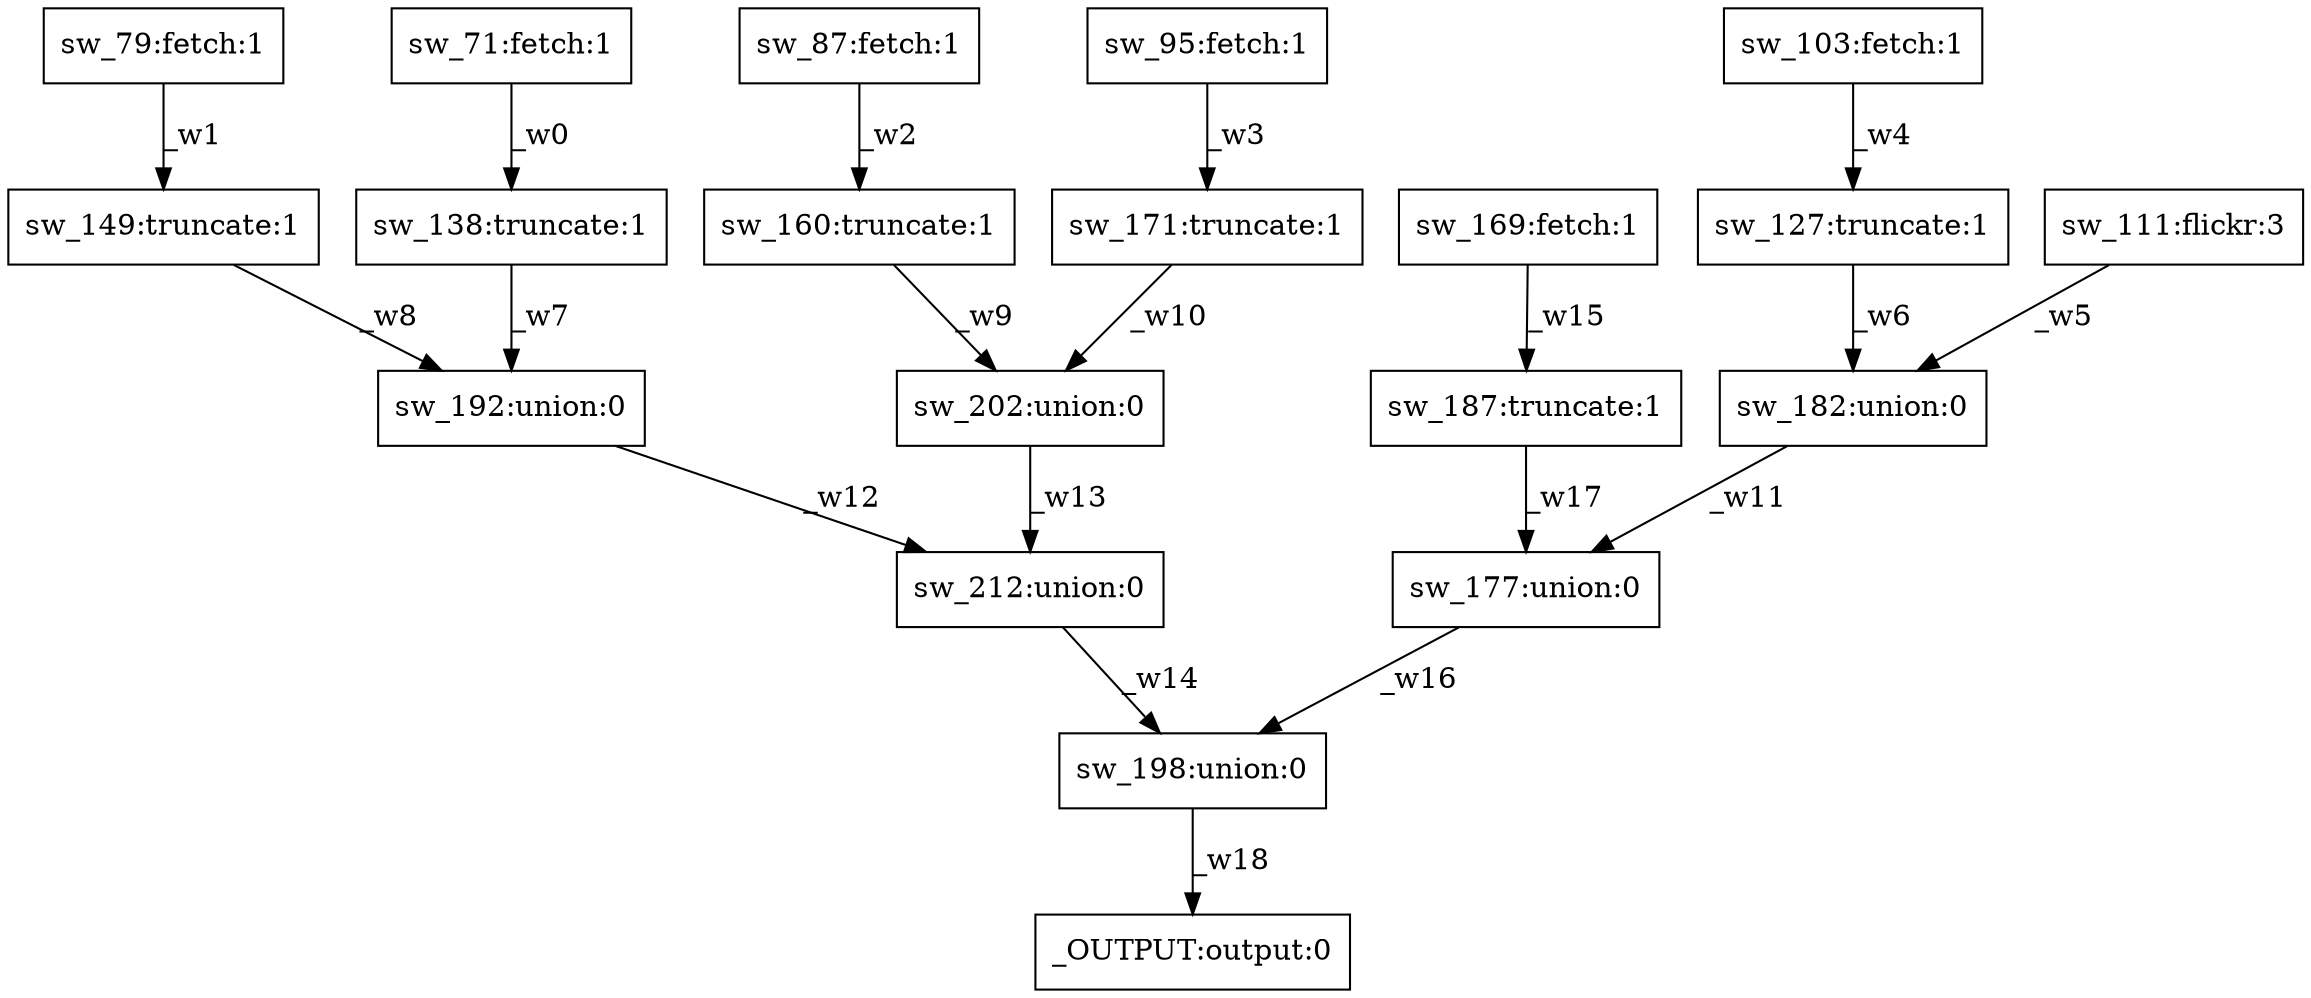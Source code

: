 digraph test1 { node [shape=box] "_OUTPUT" [label="_OUTPUT:output:0"];"sw_192" [label="sw_192:union:0"];"sw_187" [label="sw_187:truncate:1"];"sw_87" [label="sw_87:fetch:1"];"sw_103" [label="sw_103:fetch:1"];"sw_95" [label="sw_95:fetch:1"];"sw_149" [label="sw_149:truncate:1"];"sw_198" [label="sw_198:union:0"];"sw_79" [label="sw_79:fetch:1"];"sw_138" [label="sw_138:truncate:1"];"sw_71" [label="sw_71:fetch:1"];"sw_182" [label="sw_182:union:0"];"sw_160" [label="sw_160:truncate:1"];"sw_212" [label="sw_212:union:0"];"sw_171" [label="sw_171:truncate:1"];"sw_177" [label="sw_177:union:0"];"sw_127" [label="sw_127:truncate:1"];"sw_169" [label="sw_169:fetch:1"];"sw_111" [label="sw_111:flickr:3"];"sw_202" [label="sw_202:union:0"];"sw_71" -> "sw_138" [label="_w0"];"sw_79" -> "sw_149" [label="_w1"];"sw_87" -> "sw_160" [label="_w2"];"sw_95" -> "sw_171" [label="_w3"];"sw_103" -> "sw_127" [label="_w4"];"sw_111" -> "sw_182" [label="_w5"];"sw_127" -> "sw_182" [label="_w6"];"sw_138" -> "sw_192" [label="_w7"];"sw_149" -> "sw_192" [label="_w8"];"sw_160" -> "sw_202" [label="_w9"];"sw_171" -> "sw_202" [label="_w10"];"sw_182" -> "sw_177" [label="_w11"];"sw_192" -> "sw_212" [label="_w12"];"sw_202" -> "sw_212" [label="_w13"];"sw_212" -> "sw_198" [label="_w14"];"sw_169" -> "sw_187" [label="_w15"];"sw_177" -> "sw_198" [label="_w16"];"sw_187" -> "sw_177" [label="_w17"];"sw_198" -> "_OUTPUT" [label="_w18"];}